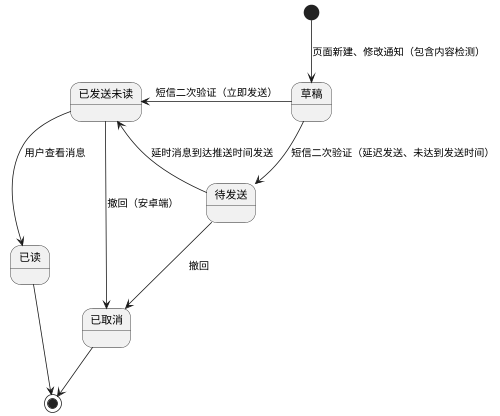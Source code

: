 @startuml
scale 500 width

[*] --> 草稿 : 页面新建、修改通知（包含内容检测）
'[*] --> 待发送 : 生成消息，未到达推送时间
'[*] --> 已发送未读 : 页面发送、系统发送

草稿 --> 待发送 : 短信二次验证（延迟发送、未达到发送时间）
草稿 -left-> 已发送未读 : 短信二次验证（立即发送）
待发送 --> 已发送未读 : 延时消息到达推送时间发送
待发送 --> 已取消 : 撤回
已发送未读 --> 已读 : 用户查看消息
已发送未读 --> 已取消 : 撤回（安卓端）


已读 --> [*]
已取消 --> [*]
@enduml
